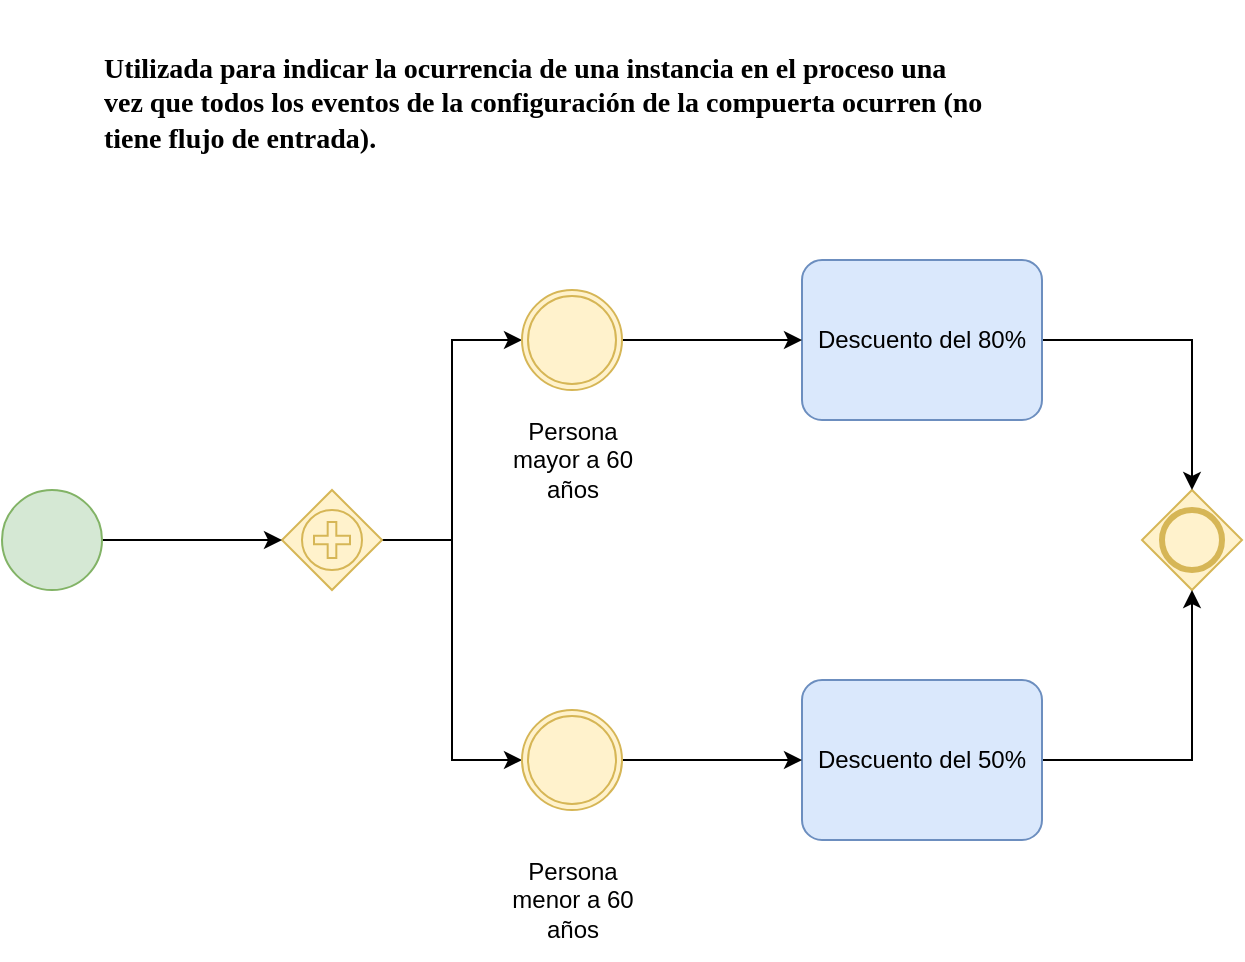 <mxfile version="20.8.16" type="device"><diagram name="Página-1" id="50laUIyDOagYy1OqNLJq"><mxGraphModel dx="814" dy="1046" grid="1" gridSize="10" guides="1" tooltips="1" connect="1" arrows="1" fold="1" page="1" pageScale="1" pageWidth="827" pageHeight="1169" math="0" shadow="0"><root><mxCell id="0"/><mxCell id="1" parent="0"/><mxCell id="0KTrFcR9VmriyJWdh_zG-12" style="edgeStyle=orthogonalEdgeStyle;rounded=0;orthogonalLoop=1;jettySize=auto;html=1;entryX=0;entryY=0.5;entryDx=0;entryDy=0;entryPerimeter=0;" edge="1" parent="1" source="0KTrFcR9VmriyJWdh_zG-1" target="0KTrFcR9VmriyJWdh_zG-9"><mxGeometry relative="1" as="geometry"/></mxCell><mxCell id="0KTrFcR9VmriyJWdh_zG-13" style="edgeStyle=orthogonalEdgeStyle;rounded=0;orthogonalLoop=1;jettySize=auto;html=1;entryX=0;entryY=0.5;entryDx=0;entryDy=0;entryPerimeter=0;" edge="1" parent="1" source="0KTrFcR9VmriyJWdh_zG-1" target="0KTrFcR9VmriyJWdh_zG-8"><mxGeometry relative="1" as="geometry"/></mxCell><mxCell id="0KTrFcR9VmriyJWdh_zG-1" value="" style="points=[[0.25,0.25,0],[0.5,0,0],[0.75,0.25,0],[1,0.5,0],[0.75,0.75,0],[0.5,1,0],[0.25,0.75,0],[0,0.5,0]];shape=mxgraph.bpmn.gateway2;html=1;verticalLabelPosition=bottom;labelBackgroundColor=#ffffff;verticalAlign=top;align=center;perimeter=rhombusPerimeter;outlineConnect=0;outline=standard;symbol=parallelMultiple;fillColor=#fff2cc;strokeColor=#d6b656;" vertex="1" parent="1"><mxGeometry x="220" y="295" width="50" height="50" as="geometry"/></mxCell><mxCell id="0KTrFcR9VmriyJWdh_zG-3" value="" style="points=[[0.25,0.25,0],[0.5,0,0],[0.75,0.25,0],[1,0.5,0],[0.75,0.75,0],[0.5,1,0],[0.25,0.75,0],[0,0.5,0]];shape=mxgraph.bpmn.gateway2;html=1;verticalLabelPosition=bottom;labelBackgroundColor=#ffffff;verticalAlign=top;align=center;perimeter=rhombusPerimeter;outlineConnect=0;outline=end;symbol=general;fillColor=#fff2cc;strokeColor=#d6b656;" vertex="1" parent="1"><mxGeometry x="650" y="295" width="50" height="50" as="geometry"/></mxCell><mxCell id="0KTrFcR9VmriyJWdh_zG-11" value="" style="edgeStyle=orthogonalEdgeStyle;rounded=0;orthogonalLoop=1;jettySize=auto;html=1;" edge="1" parent="1" source="0KTrFcR9VmriyJWdh_zG-4" target="0KTrFcR9VmriyJWdh_zG-1"><mxGeometry relative="1" as="geometry"/></mxCell><mxCell id="0KTrFcR9VmriyJWdh_zG-4" value="" style="points=[[0.145,0.145,0],[0.5,0,0],[0.855,0.145,0],[1,0.5,0],[0.855,0.855,0],[0.5,1,0],[0.145,0.855,0],[0,0.5,0]];shape=mxgraph.bpmn.event;html=1;verticalLabelPosition=bottom;labelBackgroundColor=#ffffff;verticalAlign=top;align=center;perimeter=ellipsePerimeter;outlineConnect=0;aspect=fixed;outline=standard;symbol=general;fillColor=#d5e8d4;strokeColor=#82b366;" vertex="1" parent="1"><mxGeometry x="80" y="295" width="50" height="50" as="geometry"/></mxCell><mxCell id="0KTrFcR9VmriyJWdh_zG-16" style="edgeStyle=orthogonalEdgeStyle;rounded=0;orthogonalLoop=1;jettySize=auto;html=1;entryX=0.5;entryY=0;entryDx=0;entryDy=0;entryPerimeter=0;" edge="1" parent="1" source="0KTrFcR9VmriyJWdh_zG-5" target="0KTrFcR9VmriyJWdh_zG-3"><mxGeometry relative="1" as="geometry"/></mxCell><mxCell id="0KTrFcR9VmriyJWdh_zG-5" value="Descuento del 80%" style="points=[[0.25,0,0],[0.5,0,0],[0.75,0,0],[1,0.25,0],[1,0.5,0],[1,0.75,0],[0.75,1,0],[0.5,1,0],[0.25,1,0],[0,0.75,0],[0,0.5,0],[0,0.25,0]];shape=mxgraph.bpmn.task;whiteSpace=wrap;rectStyle=rounded;size=10;html=1;taskMarker=abstract;fillColor=#dae8fc;strokeColor=#6c8ebf;" vertex="1" parent="1"><mxGeometry x="480" y="180" width="120" height="80" as="geometry"/></mxCell><mxCell id="0KTrFcR9VmriyJWdh_zG-17" style="edgeStyle=orthogonalEdgeStyle;rounded=0;orthogonalLoop=1;jettySize=auto;html=1;entryX=0.5;entryY=1;entryDx=0;entryDy=0;entryPerimeter=0;" edge="1" parent="1" source="0KTrFcR9VmriyJWdh_zG-6" target="0KTrFcR9VmriyJWdh_zG-3"><mxGeometry relative="1" as="geometry"/></mxCell><mxCell id="0KTrFcR9VmriyJWdh_zG-6" value="Descuento del 50%" style="points=[[0.25,0,0],[0.5,0,0],[0.75,0,0],[1,0.25,0],[1,0.5,0],[1,0.75,0],[0.75,1,0],[0.5,1,0],[0.25,1,0],[0,0.75,0],[0,0.5,0],[0,0.25,0]];shape=mxgraph.bpmn.task;whiteSpace=wrap;rectStyle=rounded;size=10;html=1;taskMarker=abstract;fillColor=#dae8fc;strokeColor=#6c8ebf;" vertex="1" parent="1"><mxGeometry x="480" y="390" width="120" height="80" as="geometry"/></mxCell><mxCell id="0KTrFcR9VmriyJWdh_zG-15" value="" style="edgeStyle=orthogonalEdgeStyle;rounded=0;orthogonalLoop=1;jettySize=auto;html=1;" edge="1" parent="1" source="0KTrFcR9VmriyJWdh_zG-8" target="0KTrFcR9VmriyJWdh_zG-6"><mxGeometry relative="1" as="geometry"/></mxCell><mxCell id="0KTrFcR9VmriyJWdh_zG-8" value="" style="points=[[0.145,0.145,0],[0.5,0,0],[0.855,0.145,0],[1,0.5,0],[0.855,0.855,0],[0.5,1,0],[0.145,0.855,0],[0,0.5,0]];shape=mxgraph.bpmn.event;html=1;verticalLabelPosition=bottom;labelBackgroundColor=#ffffff;verticalAlign=top;align=center;perimeter=ellipsePerimeter;outlineConnect=0;aspect=fixed;outline=throwing;symbol=general;fillColor=#fff2cc;strokeColor=#d6b656;" vertex="1" parent="1"><mxGeometry x="340" y="405" width="50" height="50" as="geometry"/></mxCell><mxCell id="0KTrFcR9VmriyJWdh_zG-14" value="" style="edgeStyle=orthogonalEdgeStyle;rounded=0;orthogonalLoop=1;jettySize=auto;html=1;" edge="1" parent="1" source="0KTrFcR9VmriyJWdh_zG-9" target="0KTrFcR9VmriyJWdh_zG-5"><mxGeometry relative="1" as="geometry"/></mxCell><mxCell id="0KTrFcR9VmriyJWdh_zG-9" value="" style="points=[[0.145,0.145,0],[0.5,0,0],[0.855,0.145,0],[1,0.5,0],[0.855,0.855,0],[0.5,1,0],[0.145,0.855,0],[0,0.5,0]];shape=mxgraph.bpmn.event;html=1;verticalLabelPosition=bottom;labelBackgroundColor=#ffffff;verticalAlign=top;align=center;perimeter=ellipsePerimeter;outlineConnect=0;aspect=fixed;outline=throwing;symbol=general;fillColor=#fff2cc;strokeColor=#d6b656;" vertex="1" parent="1"><mxGeometry x="340" y="195" width="50" height="50" as="geometry"/></mxCell><mxCell id="0KTrFcR9VmriyJWdh_zG-18" value="Persona&lt;br&gt;mayor a 60&lt;br&gt;años" style="text;html=1;align=center;verticalAlign=middle;resizable=0;points=[];autosize=1;strokeColor=none;fillColor=none;" vertex="1" parent="1"><mxGeometry x="325" y="250" width="80" height="60" as="geometry"/></mxCell><mxCell id="0KTrFcR9VmriyJWdh_zG-19" value="Persona&lt;br&gt;menor a 60&lt;br&gt;años" style="text;html=1;align=center;verticalAlign=middle;resizable=0;points=[];autosize=1;strokeColor=none;fillColor=none;" vertex="1" parent="1"><mxGeometry x="325" y="470" width="80" height="60" as="geometry"/></mxCell><mxCell id="0KTrFcR9VmriyJWdh_zG-20" value="&lt;h4 style=&quot;font-size: 14px;&quot;&gt;&lt;font style=&quot;font-size: 14px;&quot; face=&quot;Georgia&quot;&gt;Utilizada para indicar la ocurrencia de una instancia en el proceso una&lt;br&gt;vez que todos los eventos de la configuración de la compuerta ocurren (no&lt;br&gt;tiene flujo de entrada).&lt;/font&gt;&lt;/h4&gt;" style="text;whiteSpace=wrap;html=1;" vertex="1" parent="1"><mxGeometry x="129" y="50" width="570" height="70" as="geometry"/></mxCell></root></mxGraphModel></diagram></mxfile>